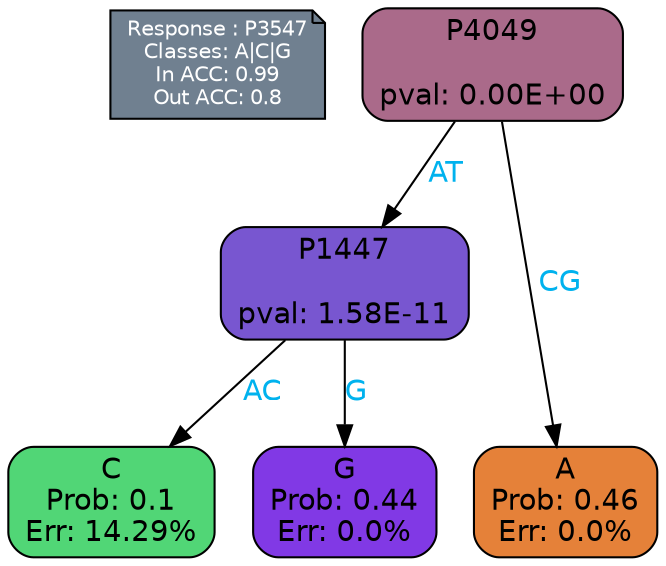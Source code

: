 digraph Tree {
node [shape=box, style="filled, rounded", color="black", fontname=helvetica] ;
graph [ranksep=equally, splines=polylines, bgcolor=transparent, dpi=600] ;
edge [fontname=helvetica] ;
LEGEND [label="Response : P3547
Classes: A|C|G
In ACC: 0.99
Out ACC: 0.8
",shape=note,align=left,style=filled,fillcolor="slategray",fontcolor="white",fontsize=10];1 [label="P4049

pval: 0.00E+00", fillcolor="#aa6a8a"] ;
2 [label="P1447

pval: 1.58E-11", fillcolor="#7856d0"] ;
3 [label="C
Prob: 0.1
Err: 14.29%", fillcolor="#51d676"] ;
4 [label="G
Prob: 0.44
Err: 0.0%", fillcolor="#8139e5"] ;
5 [label="A
Prob: 0.46
Err: 0.0%", fillcolor="#e58139"] ;
1 -> 2 [label="AT",fontcolor=deepskyblue2] ;
1 -> 5 [label="CG",fontcolor=deepskyblue2] ;
2 -> 3 [label="AC",fontcolor=deepskyblue2] ;
2 -> 4 [label="G",fontcolor=deepskyblue2] ;
{rank = same; 3;4;5;}{rank = same; LEGEND;1;}}